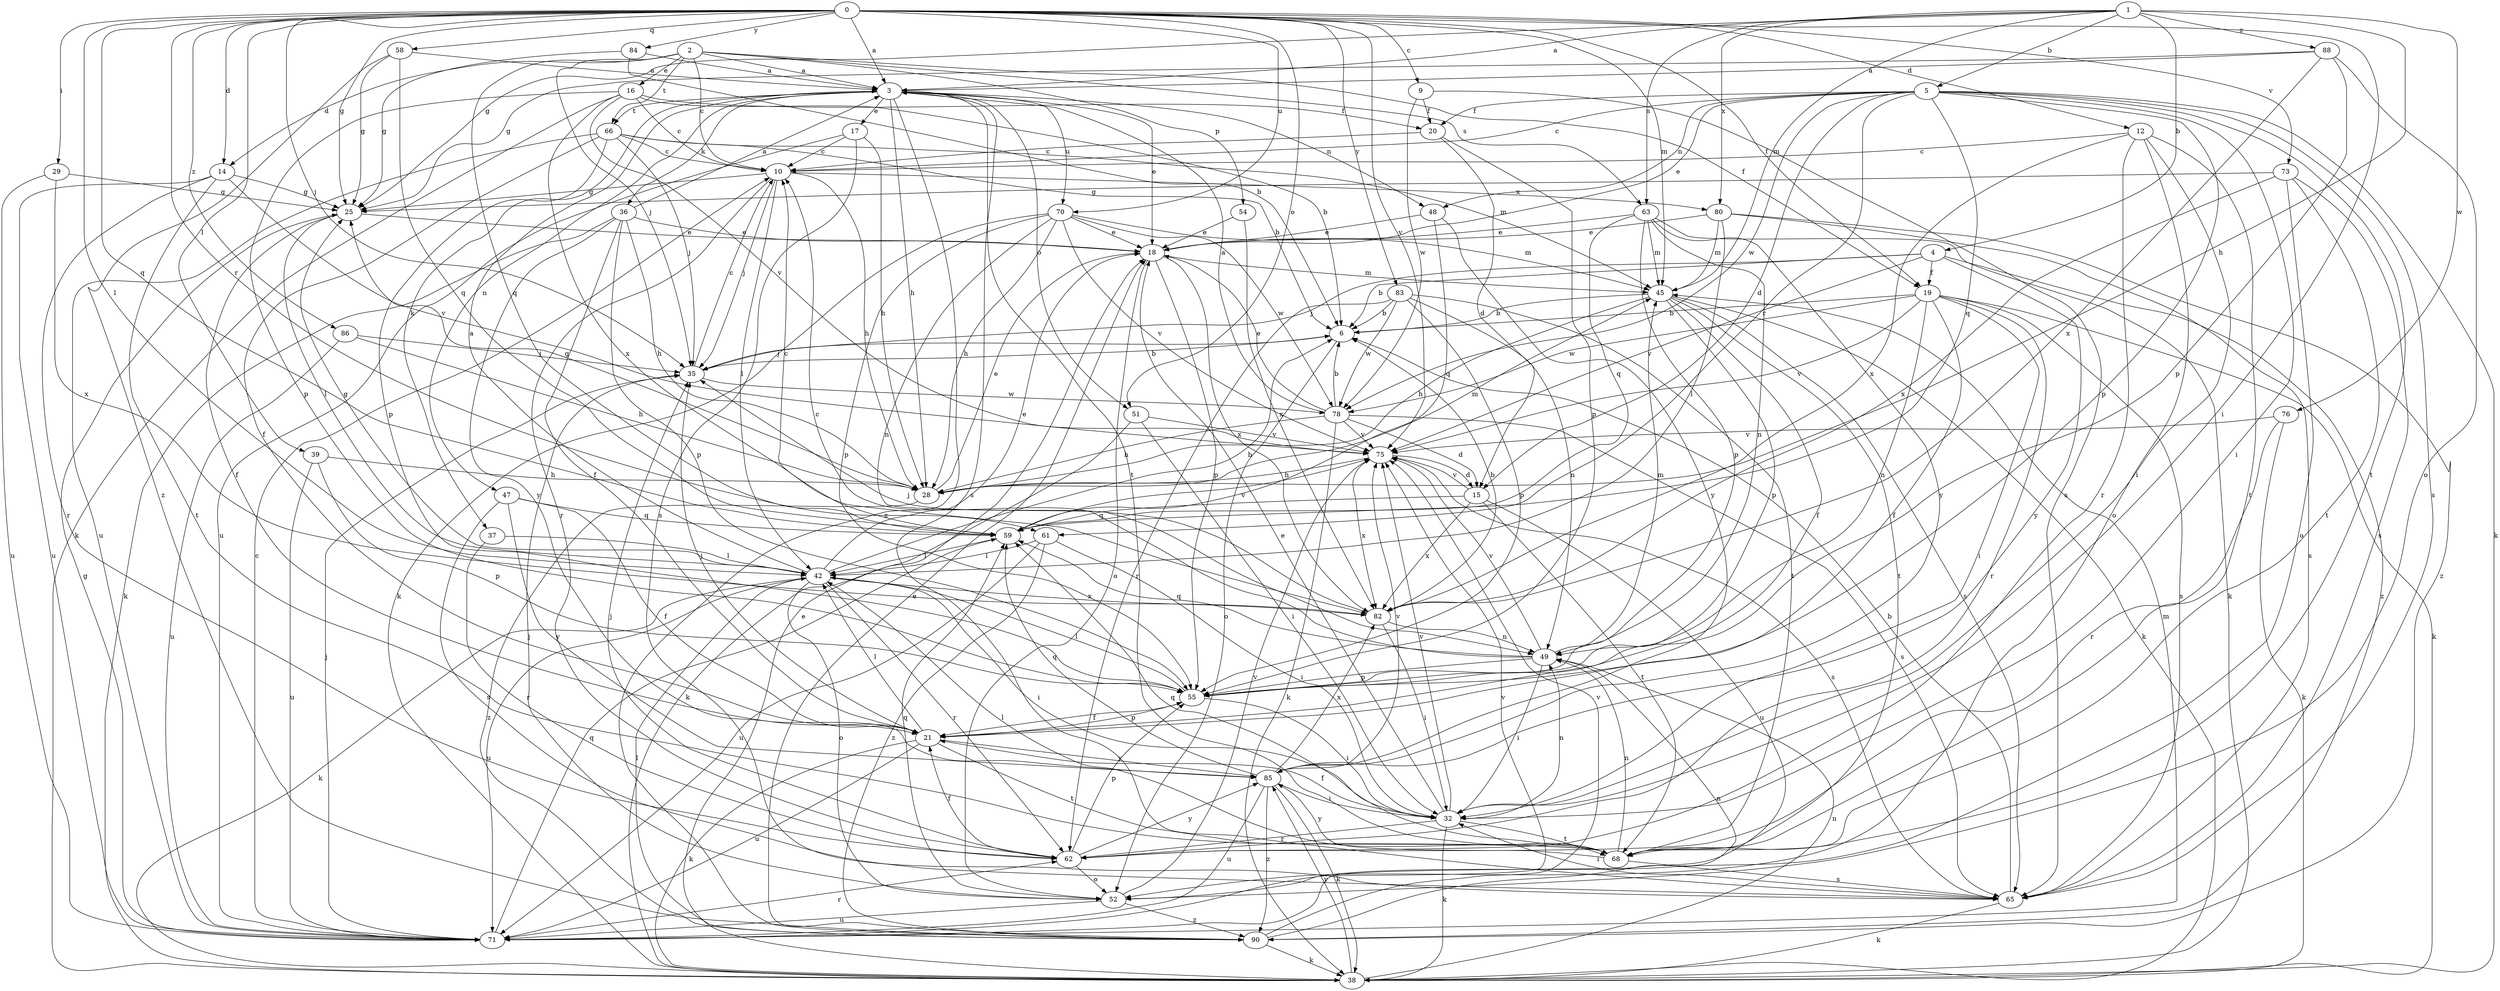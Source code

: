 strict digraph  {
0;
1;
2;
3;
4;
5;
6;
9;
10;
12;
14;
15;
16;
17;
18;
19;
20;
21;
25;
28;
29;
32;
35;
36;
37;
38;
39;
42;
45;
47;
48;
49;
51;
52;
54;
55;
58;
59;
61;
62;
63;
65;
66;
68;
70;
71;
73;
75;
76;
78;
80;
82;
83;
84;
85;
86;
88;
90;
0 -> 3  [label=a];
0 -> 9  [label=c];
0 -> 12  [label=d];
0 -> 14  [label=d];
0 -> 19  [label=f];
0 -> 25  [label=g];
0 -> 29  [label=i];
0 -> 32  [label=i];
0 -> 35  [label=j];
0 -> 39  [label=l];
0 -> 42  [label=l];
0 -> 45  [label=m];
0 -> 51  [label=o];
0 -> 58  [label=q];
0 -> 59  [label=q];
0 -> 61  [label=r];
0 -> 70  [label=u];
0 -> 73  [label=v];
0 -> 75  [label=v];
0 -> 83  [label=y];
0 -> 84  [label=y];
0 -> 86  [label=z];
1 -> 3  [label=a];
1 -> 4  [label=b];
1 -> 5  [label=b];
1 -> 25  [label=g];
1 -> 28  [label=h];
1 -> 45  [label=m];
1 -> 63  [label=s];
1 -> 76  [label=w];
1 -> 80  [label=x];
1 -> 88  [label=z];
2 -> 3  [label=a];
2 -> 10  [label=c];
2 -> 14  [label=d];
2 -> 16  [label=e];
2 -> 19  [label=f];
2 -> 35  [label=j];
2 -> 54  [label=p];
2 -> 59  [label=q];
2 -> 63  [label=s];
2 -> 66  [label=t];
3 -> 17  [label=e];
3 -> 18  [label=e];
3 -> 28  [label=h];
3 -> 36  [label=k];
3 -> 37  [label=k];
3 -> 47  [label=n];
3 -> 48  [label=n];
3 -> 51  [label=o];
3 -> 65  [label=s];
3 -> 66  [label=t];
3 -> 68  [label=t];
3 -> 70  [label=u];
3 -> 90  [label=z];
4 -> 6  [label=b];
4 -> 19  [label=f];
4 -> 35  [label=j];
4 -> 75  [label=v];
4 -> 85  [label=y];
4 -> 90  [label=z];
5 -> 10  [label=c];
5 -> 15  [label=d];
5 -> 18  [label=e];
5 -> 20  [label=f];
5 -> 32  [label=i];
5 -> 38  [label=k];
5 -> 48  [label=n];
5 -> 55  [label=p];
5 -> 59  [label=q];
5 -> 61  [label=r];
5 -> 65  [label=s];
5 -> 68  [label=t];
5 -> 78  [label=w];
6 -> 35  [label=j];
6 -> 52  [label=o];
9 -> 20  [label=f];
9 -> 65  [label=s];
9 -> 78  [label=w];
10 -> 25  [label=g];
10 -> 28  [label=h];
10 -> 35  [label=j];
10 -> 42  [label=l];
10 -> 62  [label=r];
10 -> 80  [label=x];
12 -> 10  [label=c];
12 -> 32  [label=i];
12 -> 52  [label=o];
12 -> 62  [label=r];
12 -> 68  [label=t];
12 -> 82  [label=x];
14 -> 25  [label=g];
14 -> 62  [label=r];
14 -> 68  [label=t];
14 -> 71  [label=u];
14 -> 75  [label=v];
15 -> 59  [label=q];
15 -> 68  [label=t];
15 -> 71  [label=u];
15 -> 75  [label=v];
15 -> 82  [label=x];
16 -> 6  [label=b];
16 -> 10  [label=c];
16 -> 20  [label=f];
16 -> 38  [label=k];
16 -> 55  [label=p];
16 -> 75  [label=v];
16 -> 82  [label=x];
17 -> 10  [label=c];
17 -> 28  [label=h];
17 -> 65  [label=s];
17 -> 71  [label=u];
18 -> 45  [label=m];
18 -> 52  [label=o];
18 -> 55  [label=p];
18 -> 82  [label=x];
19 -> 6  [label=b];
19 -> 21  [label=f];
19 -> 32  [label=i];
19 -> 38  [label=k];
19 -> 49  [label=n];
19 -> 62  [label=r];
19 -> 65  [label=s];
19 -> 75  [label=v];
19 -> 78  [label=w];
20 -> 10  [label=c];
20 -> 15  [label=d];
20 -> 55  [label=p];
21 -> 35  [label=j];
21 -> 38  [label=k];
21 -> 42  [label=l];
21 -> 55  [label=p];
21 -> 68  [label=t];
21 -> 71  [label=u];
21 -> 85  [label=y];
25 -> 18  [label=e];
25 -> 21  [label=f];
25 -> 42  [label=l];
28 -> 18  [label=e];
28 -> 25  [label=g];
28 -> 45  [label=m];
28 -> 90  [label=z];
29 -> 25  [label=g];
29 -> 71  [label=u];
29 -> 82  [label=x];
32 -> 18  [label=e];
32 -> 21  [label=f];
32 -> 38  [label=k];
32 -> 49  [label=n];
32 -> 62  [label=r];
32 -> 68  [label=t];
32 -> 75  [label=v];
35 -> 6  [label=b];
35 -> 10  [label=c];
35 -> 78  [label=w];
36 -> 3  [label=a];
36 -> 18  [label=e];
36 -> 21  [label=f];
36 -> 28  [label=h];
36 -> 38  [label=k];
36 -> 55  [label=p];
36 -> 85  [label=y];
37 -> 42  [label=l];
37 -> 62  [label=r];
38 -> 18  [label=e];
38 -> 49  [label=n];
38 -> 85  [label=y];
39 -> 28  [label=h];
39 -> 55  [label=p];
39 -> 71  [label=u];
42 -> 3  [label=a];
42 -> 6  [label=b];
42 -> 18  [label=e];
42 -> 25  [label=g];
42 -> 32  [label=i];
42 -> 38  [label=k];
42 -> 52  [label=o];
42 -> 62  [label=r];
42 -> 71  [label=u];
42 -> 82  [label=x];
45 -> 6  [label=b];
45 -> 21  [label=f];
45 -> 28  [label=h];
45 -> 38  [label=k];
45 -> 55  [label=p];
45 -> 65  [label=s];
45 -> 68  [label=t];
47 -> 21  [label=f];
47 -> 59  [label=q];
47 -> 65  [label=s];
47 -> 85  [label=y];
48 -> 18  [label=e];
48 -> 59  [label=q];
48 -> 85  [label=y];
49 -> 10  [label=c];
49 -> 32  [label=i];
49 -> 45  [label=m];
49 -> 55  [label=p];
49 -> 59  [label=q];
49 -> 75  [label=v];
51 -> 32  [label=i];
51 -> 38  [label=k];
51 -> 75  [label=v];
52 -> 35  [label=j];
52 -> 59  [label=q];
52 -> 71  [label=u];
52 -> 75  [label=v];
52 -> 90  [label=z];
54 -> 18  [label=e];
54 -> 82  [label=x];
55 -> 21  [label=f];
55 -> 32  [label=i];
55 -> 42  [label=l];
58 -> 3  [label=a];
58 -> 25  [label=g];
58 -> 59  [label=q];
58 -> 90  [label=z];
59 -> 10  [label=c];
59 -> 42  [label=l];
59 -> 75  [label=v];
61 -> 32  [label=i];
61 -> 42  [label=l];
61 -> 71  [label=u];
61 -> 90  [label=z];
62 -> 21  [label=f];
62 -> 35  [label=j];
62 -> 52  [label=o];
62 -> 55  [label=p];
62 -> 85  [label=y];
63 -> 18  [label=e];
63 -> 38  [label=k];
63 -> 45  [label=m];
63 -> 49  [label=n];
63 -> 55  [label=p];
63 -> 59  [label=q];
63 -> 85  [label=y];
65 -> 6  [label=b];
65 -> 32  [label=i];
65 -> 38  [label=k];
66 -> 6  [label=b];
66 -> 10  [label=c];
66 -> 21  [label=f];
66 -> 35  [label=j];
66 -> 45  [label=m];
66 -> 55  [label=p];
66 -> 71  [label=u];
68 -> 42  [label=l];
68 -> 49  [label=n];
68 -> 59  [label=q];
68 -> 65  [label=s];
68 -> 85  [label=y];
70 -> 18  [label=e];
70 -> 28  [label=h];
70 -> 38  [label=k];
70 -> 45  [label=m];
70 -> 49  [label=n];
70 -> 55  [label=p];
70 -> 75  [label=v];
70 -> 78  [label=w];
71 -> 10  [label=c];
71 -> 25  [label=g];
71 -> 35  [label=j];
71 -> 45  [label=m];
71 -> 59  [label=q];
71 -> 62  [label=r];
71 -> 75  [label=v];
73 -> 25  [label=g];
73 -> 52  [label=o];
73 -> 65  [label=s];
73 -> 68  [label=t];
73 -> 82  [label=x];
75 -> 15  [label=d];
75 -> 28  [label=h];
75 -> 65  [label=s];
75 -> 82  [label=x];
76 -> 38  [label=k];
76 -> 62  [label=r];
76 -> 75  [label=v];
78 -> 3  [label=a];
78 -> 6  [label=b];
78 -> 15  [label=d];
78 -> 18  [label=e];
78 -> 28  [label=h];
78 -> 38  [label=k];
78 -> 65  [label=s];
78 -> 75  [label=v];
80 -> 18  [label=e];
80 -> 42  [label=l];
80 -> 45  [label=m];
80 -> 65  [label=s];
80 -> 90  [label=z];
82 -> 6  [label=b];
82 -> 32  [label=i];
82 -> 35  [label=j];
82 -> 49  [label=n];
83 -> 6  [label=b];
83 -> 49  [label=n];
83 -> 55  [label=p];
83 -> 62  [label=r];
83 -> 68  [label=t];
83 -> 78  [label=w];
84 -> 3  [label=a];
84 -> 6  [label=b];
84 -> 25  [label=g];
85 -> 32  [label=i];
85 -> 38  [label=k];
85 -> 59  [label=q];
85 -> 71  [label=u];
85 -> 75  [label=v];
85 -> 82  [label=x];
85 -> 90  [label=z];
86 -> 28  [label=h];
86 -> 35  [label=j];
86 -> 71  [label=u];
88 -> 3  [label=a];
88 -> 25  [label=g];
88 -> 52  [label=o];
88 -> 55  [label=p];
88 -> 82  [label=x];
90 -> 18  [label=e];
90 -> 38  [label=k];
90 -> 42  [label=l];
90 -> 49  [label=n];
90 -> 75  [label=v];
}
